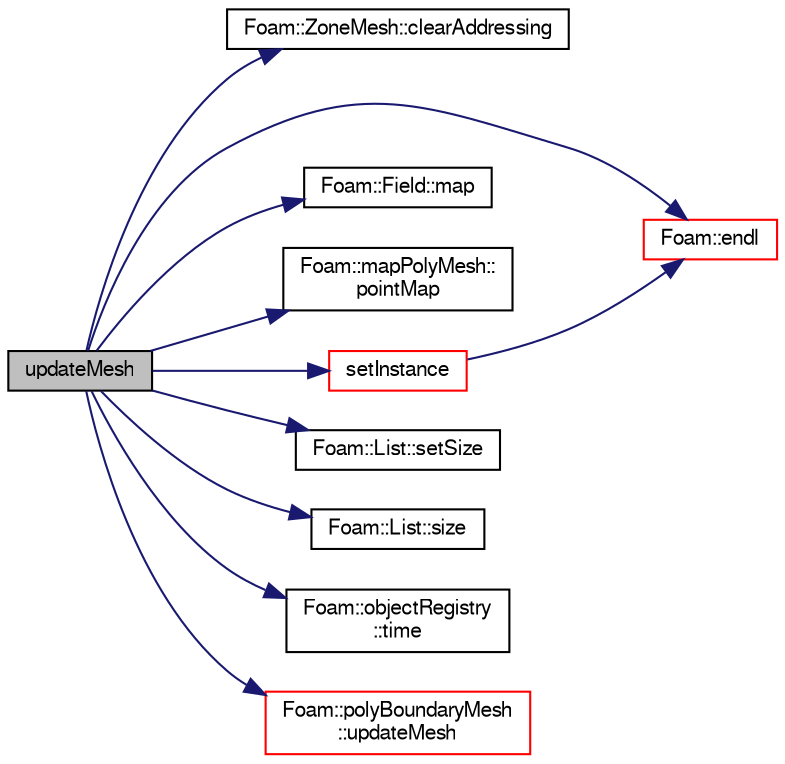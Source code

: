digraph "updateMesh"
{
  bgcolor="transparent";
  edge [fontname="FreeSans",fontsize="10",labelfontname="FreeSans",labelfontsize="10"];
  node [fontname="FreeSans",fontsize="10",shape=record];
  rankdir="LR";
  Node19424 [label="updateMesh",height=0.2,width=0.4,color="black", fillcolor="grey75", style="filled", fontcolor="black"];
  Node19424 -> Node19425 [color="midnightblue",fontsize="10",style="solid",fontname="FreeSans"];
  Node19425 [label="Foam::ZoneMesh::clearAddressing",height=0.2,width=0.4,color="black",URL="$a27522.html#aac1ee7169044dccb262b78097d6ab1a8",tooltip="Clear addressing. "];
  Node19424 -> Node19426 [color="midnightblue",fontsize="10",style="solid",fontname="FreeSans"];
  Node19426 [label="Foam::endl",height=0.2,width=0.4,color="red",URL="$a21124.html#a2db8fe02a0d3909e9351bb4275b23ce4",tooltip="Add newline and flush stream. "];
  Node19424 -> Node19428 [color="midnightblue",fontsize="10",style="solid",fontname="FreeSans"];
  Node19428 [label="Foam::Field::map",height=0.2,width=0.4,color="black",URL="$a26466.html#ac1b4ee90a2ebd5b242779445f365b986",tooltip="1 to 1 map from the given field "];
  Node19424 -> Node19429 [color="midnightblue",fontsize="10",style="solid",fontname="FreeSans"];
  Node19429 [label="Foam::mapPolyMesh::\lpointMap",height=0.2,width=0.4,color="black",URL="$a27386.html#a68d49d7f8498d18184c42587594b0ae6",tooltip="Old point map. "];
  Node19424 -> Node19430 [color="midnightblue",fontsize="10",style="solid",fontname="FreeSans"];
  Node19430 [label="setInstance",height=0.2,width=0.4,color="red",URL="$a27410.html#add9813891a074bebd77384af1717b0bf",tooltip="Set the instance for mesh files. "];
  Node19430 -> Node19426 [color="midnightblue",fontsize="10",style="solid",fontname="FreeSans"];
  Node19424 -> Node19433 [color="midnightblue",fontsize="10",style="solid",fontname="FreeSans"];
  Node19433 [label="Foam::List::setSize",height=0.2,width=0.4,color="black",URL="$a25694.html#aedb985ffeaf1bdbfeccc2a8730405703",tooltip="Reset size of List. "];
  Node19424 -> Node19434 [color="midnightblue",fontsize="10",style="solid",fontname="FreeSans"];
  Node19434 [label="Foam::List::size",height=0.2,width=0.4,color="black",URL="$a25694.html#a8a5f6fa29bd4b500caf186f60245b384",tooltip="Override size to be inconsistent with allocated storage. "];
  Node19424 -> Node19435 [color="midnightblue",fontsize="10",style="solid",fontname="FreeSans"];
  Node19435 [label="Foam::objectRegistry\l::time",height=0.2,width=0.4,color="black",URL="$a26326.html#a0d94096809fe3376b29a2a29ca11bb18",tooltip="Return time. "];
  Node19424 -> Node19436 [color="midnightblue",fontsize="10",style="solid",fontname="FreeSans"];
  Node19436 [label="Foam::polyBoundaryMesh\l::updateMesh",height=0.2,width=0.4,color="red",URL="$a27402.html#ae5693a309a936ac1040dd48c2881677f",tooltip="Correct polyBoundaryMesh after topology update. "];
}

